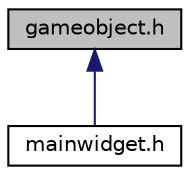 digraph "gameobject.h"
{
 // LATEX_PDF_SIZE
  edge [fontname="Helvetica",fontsize="10",labelfontname="Helvetica",labelfontsize="10"];
  node [fontname="Helvetica",fontsize="10",shape=record];
  Node1 [label="gameobject.h",height=0.2,width=0.4,color="black", fillcolor="grey75", style="filled", fontcolor="black",tooltip="le fichier contient la classe GameObject contient les objets qui ne subisse pas la gravité,..."];
  Node1 -> Node2 [dir="back",color="midnightblue",fontsize="10",style="solid",fontname="Helvetica"];
  Node2 [label="mainwidget.h",height=0.2,width=0.4,color="black", fillcolor="white", style="filled",URL="$mainwidget_8h.html",tooltip="la classe MainWidget est la classe principale qui contiens le graphe de scène et initialise la confit..."];
}
